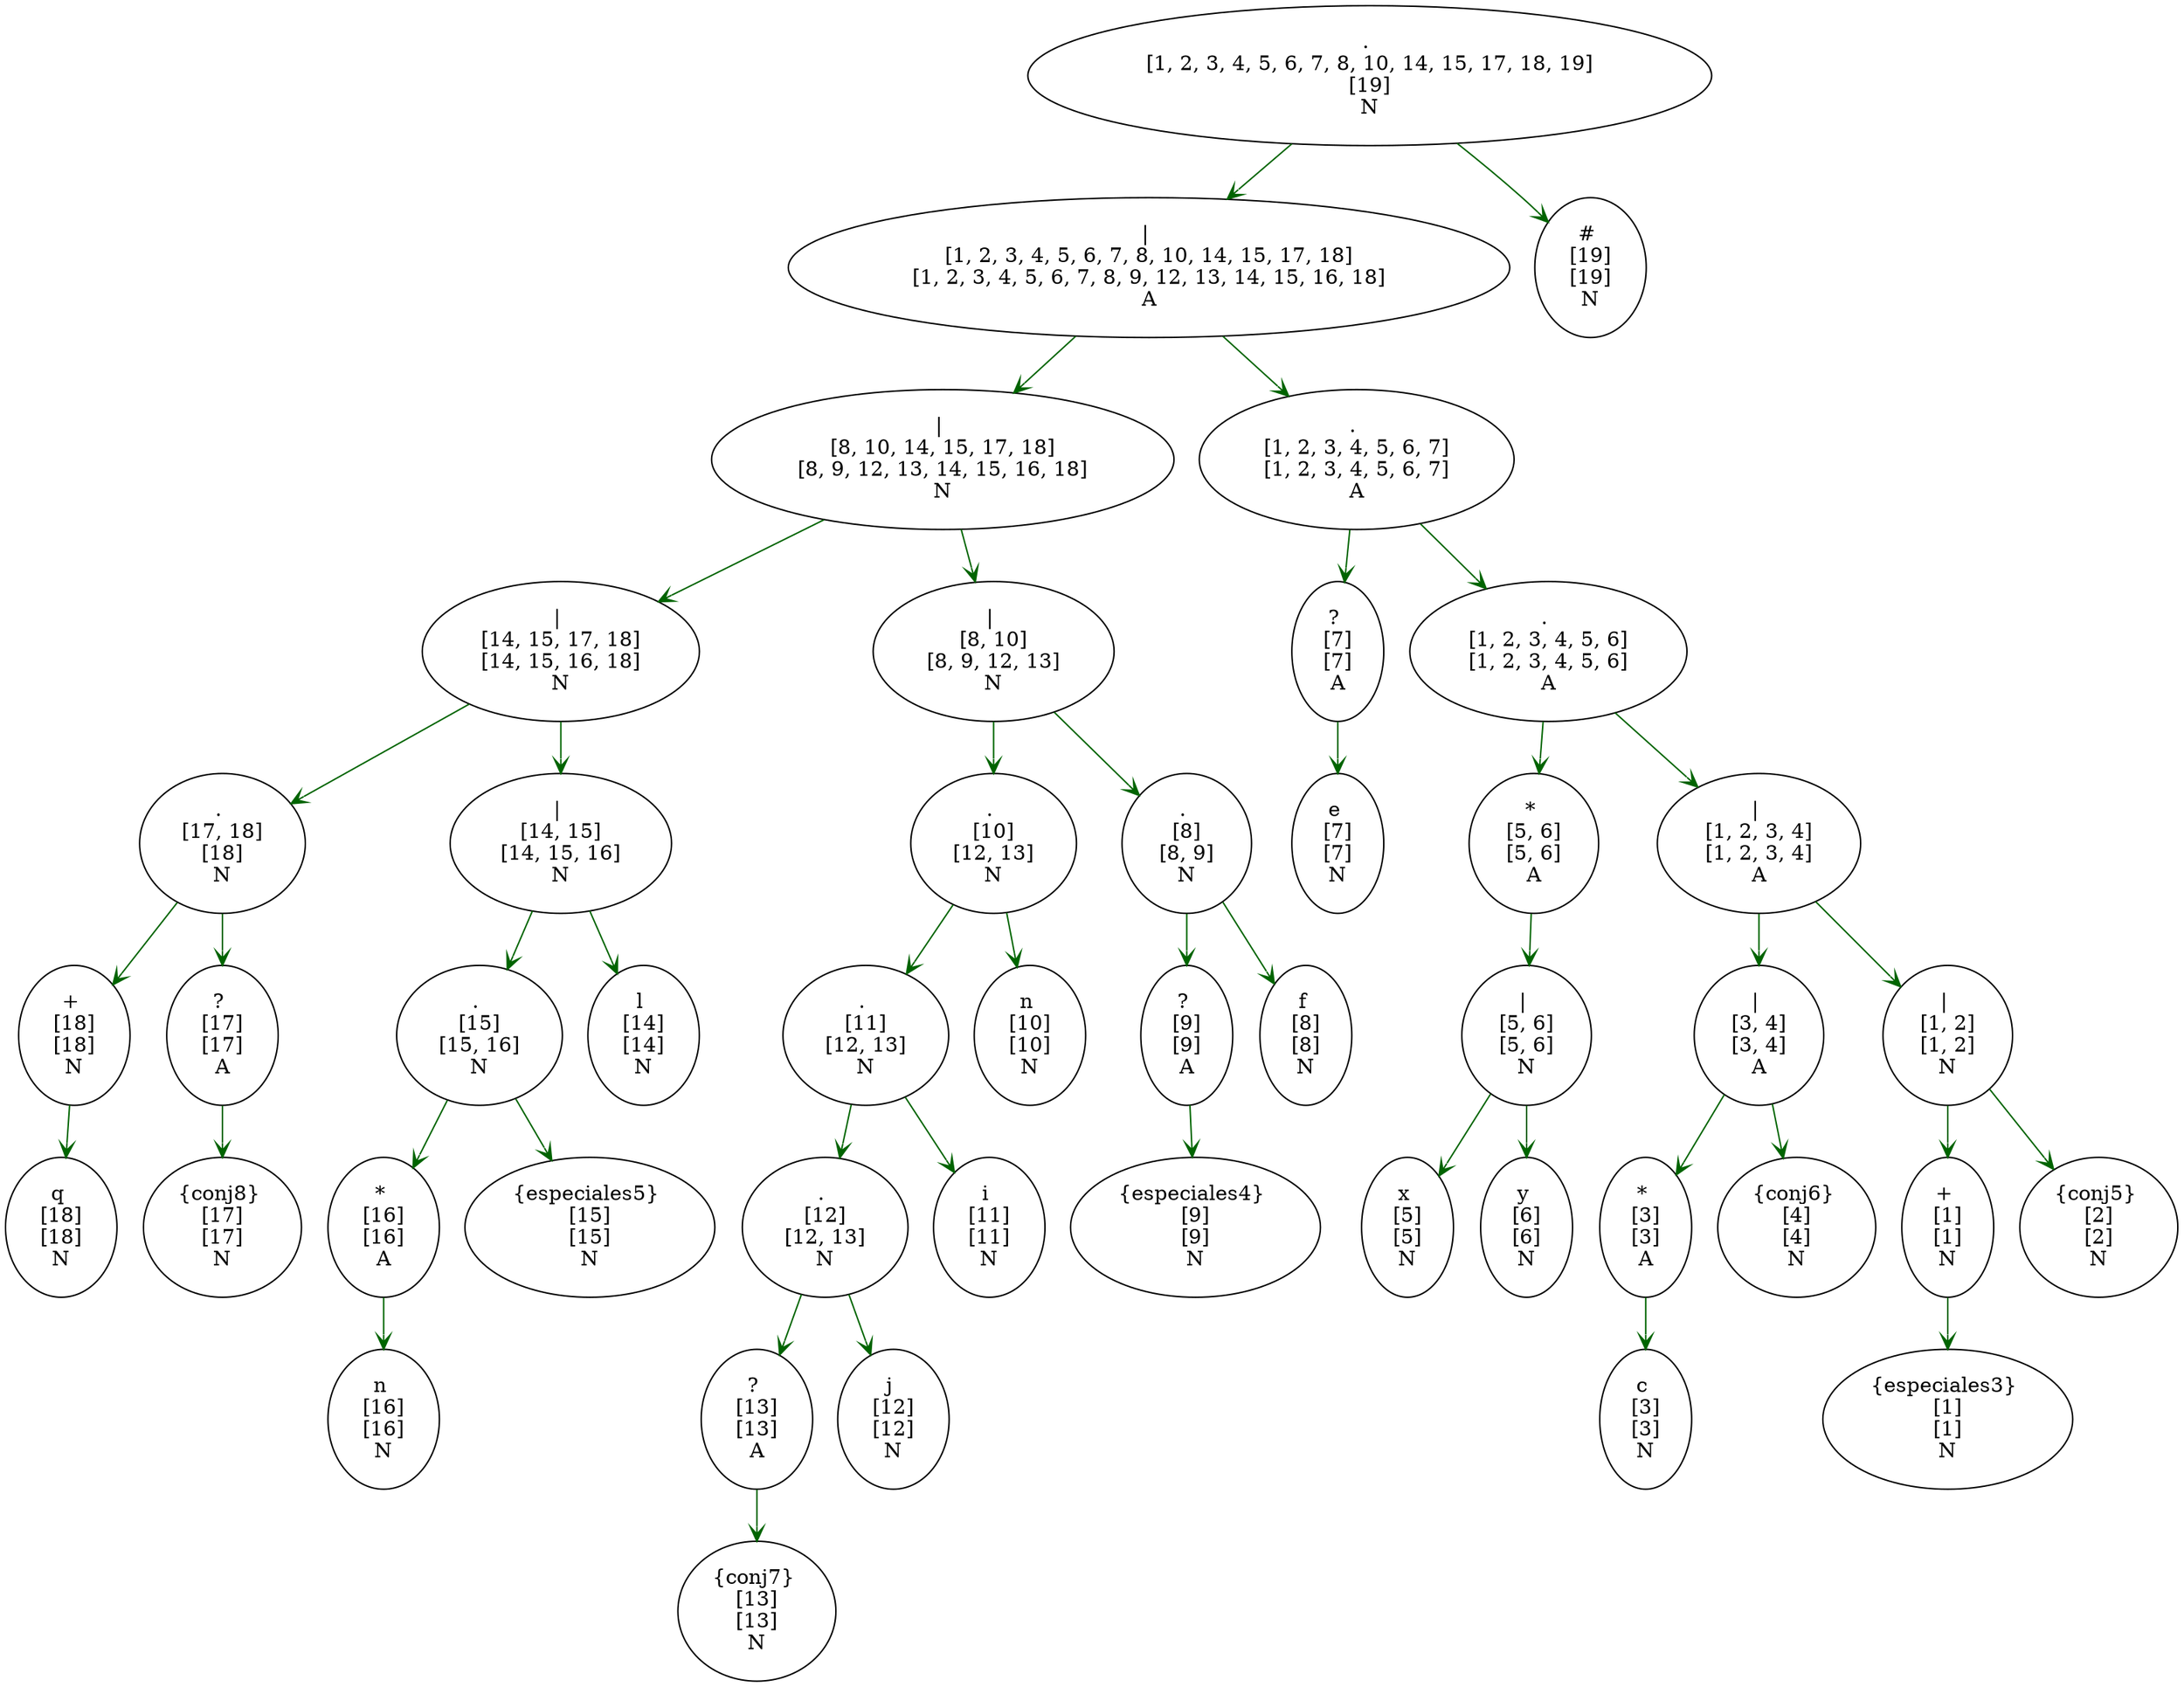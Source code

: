 digraph G {
 layout=dot 
labelloc = "t"edge [weigth=1000  color=darkgreen  arrowtail="open" arrowhead="open"]
Nodo1987209593 -> Nodo1394563719;
Nodo1399686191 -> Nodo2030123569;
Nodo484289993 -> Nodo1399686191;
Nodo484289993 -> Nodo1987209593;
Nodo901715895 -> Nodo181182931;
Nodo2053947913 -> Nodo195992424;
Nodo2053947913 -> Nodo901715895;
Nodo1180776197 -> Nodo701289507;
Nodo1180776197 -> Nodo2053947913;
Nodo900478873 -> Nodo1180776197;
Nodo900478873 -> Nodo484289993;
Nodo1252429727 -> Nodo95441105;
Nodo1242755464 -> Nodo517343148;
Nodo1242755464 -> Nodo1252429727;
Nodo1626515870 -> Nodo1732467593;
Nodo1626515870 -> Nodo1242755464;
Nodo981497944 -> Nodo348517315;
Nodo981497944 -> Nodo1626515870;
Nodo1628309148 -> Nodo485266983;
Nodo630685530 -> Nodo511171520;
Nodo630685530 -> Nodo1628309148;
Nodo266077300 -> Nodo630685530;
Nodo266077300 -> Nodo981497944;
Nodo2004477446 -> Nodo266077300;
Nodo2004477446 -> Nodo900478873;
Nodo1762273820 -> Nodo1224955174;
Nodo647174102 -> Nodo509779156;
Nodo647174102 -> Nodo637538254;
Nodo1970914381 -> Nodo647174102;
Nodo1265258643 -> Nodo1105522966;
Nodo1740433563 -> Nodo1265258643;
Nodo1740433563 -> Nodo1557922701;
Nodo1168850509 -> Nodo589372335;
Nodo601474912 -> Nodo1168850509;
Nodo601474912 -> Nodo522549501;
Nodo56648706 -> Nodo601474912;
Nodo56648706 -> Nodo1740433563;
Nodo674753442 -> Nodo56648706;
Nodo674753442 -> Nodo1970914381;
Nodo1169738499 -> Nodo674753442;
Nodo1169738499 -> Nodo1762273820;
Nodo1911468505 -> Nodo1169738499;
Nodo1911468505 -> Nodo2004477446;
Nodo1898879890 -> Nodo1911468505;
Nodo1898879890 -> Nodo1725105390;
Nodo589372335[label="{especiales3} 
 [1] 
 [1] 
 N "];
Nodo1168850509[label="+ 
 [1] 
 [1] 
 N "];
Nodo522549501[label="{conj5} 
 [2] 
 [2] 
 N "];
Nodo601474912[label="| 
 [1, 2] 
 [1, 2] 
 N "];
Nodo1105522966[label="c 
 [3] 
 [3] 
 N "];
Nodo1265258643[label="* 
 [3] 
 [3] 
 A "];
Nodo1557922701[label="{conj6} 
 [4] 
 [4] 
 N "];
Nodo1740433563[label="| 
 [3, 4] 
 [3, 4] 
 A "];
Nodo56648706[label="| 
 [1, 2, 3, 4] 
 [1, 2, 3, 4] 
 A "];
Nodo509779156[label="x 
 [5] 
 [5] 
 N "];
Nodo637538254[label="y 
 [6] 
 [6] 
 N "];
Nodo647174102[label="| 
 [5, 6] 
 [5, 6] 
 N "];
Nodo1970914381[label="* 
 [5, 6] 
 [5, 6] 
 A "];
Nodo674753442[label=". 
 [1, 2, 3, 4, 5, 6] 
 [1, 2, 3, 4, 5, 6] 
 A "];
Nodo1224955174[label="e 
 [7] 
 [7] 
 N "];
Nodo1762273820[label="? 
 [7] 
 [7] 
 A "];
Nodo1169738499[label=". 
 [1, 2, 3, 4, 5, 6, 7] 
 [1, 2, 3, 4, 5, 6, 7] 
 A "];
Nodo511171520[label="f 
 [8] 
 [8] 
 N "];
Nodo485266983[label="{especiales4} 
 [9] 
 [9] 
 N "];
Nodo1628309148[label="? 
 [9] 
 [9] 
 A "];
Nodo630685530[label=". 
 [8] 
 [8, 9] 
 N "];
Nodo348517315[label="n 
 [10] 
 [10] 
 N "];
Nodo1732467593[label="i 
 [11] 
 [11] 
 N "];
Nodo517343148[label="j 
 [12] 
 [12] 
 N "];
Nodo95441105[label="{conj7} 
 [13] 
 [13] 
 N "];
Nodo1252429727[label="? 
 [13] 
 [13] 
 A "];
Nodo1242755464[label=". 
 [12] 
 [12, 13] 
 N "];
Nodo1626515870[label=". 
 [11] 
 [12, 13] 
 N "];
Nodo981497944[label=". 
 [10] 
 [12, 13] 
 N "];
Nodo266077300[label="| 
 [8, 10] 
 [8, 9, 12, 13] 
 N "];
Nodo701289507[label="l 
 [14] 
 [14] 
 N "];
Nodo195992424[label="{especiales5} 
 [15] 
 [15] 
 N "];
Nodo181182931[label="n 
 [16] 
 [16] 
 N "];
Nodo901715895[label="* 
 [16] 
 [16] 
 A "];
Nodo2053947913[label=". 
 [15] 
 [15, 16] 
 N "];
Nodo1180776197[label="| 
 [14, 15] 
 [14, 15, 16] 
 N "];
Nodo2030123569[label="{conj8} 
 [17] 
 [17] 
 N "];
Nodo1399686191[label="? 
 [17] 
 [17] 
 A "];
Nodo1394563719[label="q 
 [18] 
 [18] 
 N "];
Nodo1987209593[label="+ 
 [18] 
 [18] 
 N "];
Nodo484289993[label=". 
 [17, 18] 
 [18] 
 N "];
Nodo900478873[label="| 
 [14, 15, 17, 18] 
 [14, 15, 16, 18] 
 N "];
Nodo2004477446[label="| 
 [8, 10, 14, 15, 17, 18] 
 [8, 9, 12, 13, 14, 15, 16, 18] 
 N "];
Nodo1911468505[label="| 
 [1, 2, 3, 4, 5, 6, 7, 8, 10, 14, 15, 17, 18] 
 [1, 2, 3, 4, 5, 6, 7, 8, 9, 12, 13, 14, 15, 16, 18] 
 A "];
Nodo1725105390[label="# 
 [19] 
 [19] 
 N "];
Nodo1898879890[label=". 
 [1, 2, 3, 4, 5, 6, 7, 8, 10, 14, 15, 17, 18, 19] 
 [19] 
 N "];
}